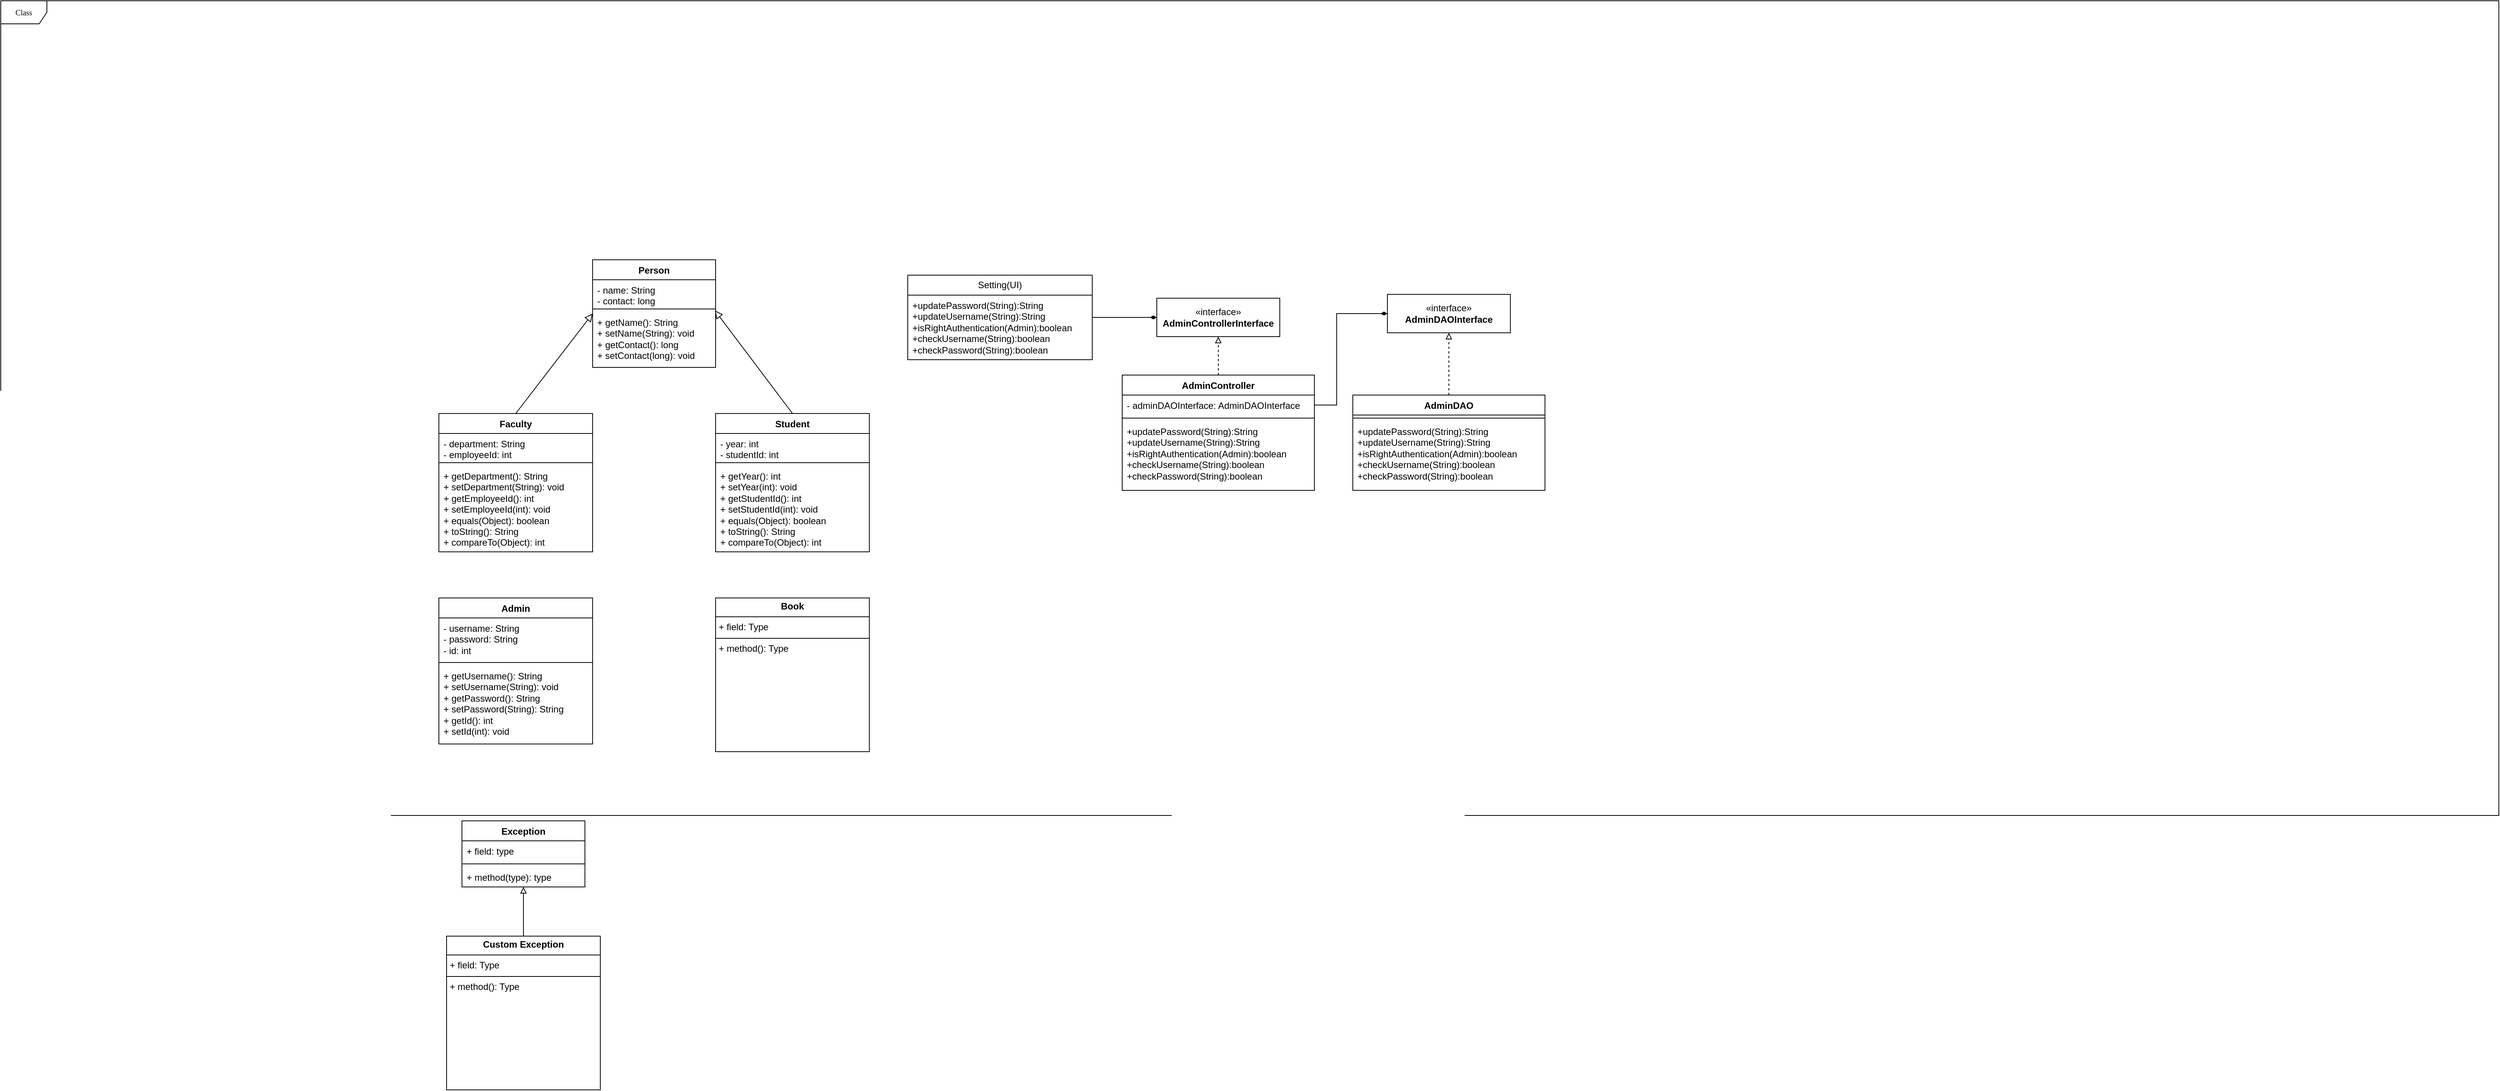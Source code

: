 <mxfile version="24.7.7">
  <diagram name="Page-1" id="zq4o_GcmWN_uh37mNIe-">
    <mxGraphModel dx="2062" dy="1793" grid="1" gridSize="10" guides="1" tooltips="1" connect="1" arrows="1" fold="1" page="1" pageScale="1" pageWidth="827" pageHeight="1169" math="0" shadow="0">
      <root>
        <mxCell id="0" />
        <mxCell id="1" parent="0" />
        <mxCell id="0jWEhjdDe2riqvf0Gzja-61" value="Class" style="shape=umlFrame;whiteSpace=wrap;html=1;rounded=0;shadow=0;comic=0;labelBackgroundColor=none;strokeWidth=1;fontFamily=Verdana;fontSize=10;align=center;" parent="1" vertex="1">
          <mxGeometry x="-530" y="-297" width="3250" height="1060" as="geometry" />
        </mxCell>
        <mxCell id="0jWEhjdDe2riqvf0Gzja-62" value="Person" style="swimlane;fontStyle=1;align=center;verticalAlign=top;childLayout=stackLayout;horizontal=1;startSize=26;horizontalStack=0;resizeParent=1;resizeParentMax=0;resizeLast=0;collapsible=1;marginBottom=0;whiteSpace=wrap;html=1;" parent="1" vertex="1">
          <mxGeometry x="240" y="40" width="160" height="140" as="geometry" />
        </mxCell>
        <mxCell id="0jWEhjdDe2riqvf0Gzja-63" value="- name: String&lt;div&gt;- contact: long&lt;/div&gt;" style="text;strokeColor=none;fillColor=none;align=left;verticalAlign=top;spacingLeft=4;spacingRight=4;overflow=hidden;rotatable=0;points=[[0,0.5],[1,0.5]];portConstraint=eastwest;whiteSpace=wrap;html=1;" parent="0jWEhjdDe2riqvf0Gzja-62" vertex="1">
          <mxGeometry y="26" width="160" height="34" as="geometry" />
        </mxCell>
        <mxCell id="0jWEhjdDe2riqvf0Gzja-64" value="" style="line;strokeWidth=1;fillColor=none;align=left;verticalAlign=middle;spacingTop=-1;spacingLeft=3;spacingRight=3;rotatable=0;labelPosition=right;points=[];portConstraint=eastwest;strokeColor=inherit;" parent="0jWEhjdDe2riqvf0Gzja-62" vertex="1">
          <mxGeometry y="60" width="160" height="8" as="geometry" />
        </mxCell>
        <mxCell id="0jWEhjdDe2riqvf0Gzja-65" value="+ getName(): String&lt;div&gt;+ setName(String): void&lt;/div&gt;&lt;div&gt;+ getContact(): long&lt;/div&gt;&lt;div&gt;+ setContact(long): void&lt;/div&gt;" style="text;strokeColor=none;fillColor=none;align=left;verticalAlign=top;spacingLeft=4;spacingRight=4;overflow=hidden;rotatable=0;points=[[0,0.5],[1,0.5]];portConstraint=eastwest;whiteSpace=wrap;html=1;" parent="0jWEhjdDe2riqvf0Gzja-62" vertex="1">
          <mxGeometry y="68" width="160" height="72" as="geometry" />
        </mxCell>
        <mxCell id="0jWEhjdDe2riqvf0Gzja-66" value="Faculty" style="swimlane;fontStyle=1;align=center;verticalAlign=top;childLayout=stackLayout;horizontal=1;startSize=26;horizontalStack=0;resizeParent=1;resizeParentMax=0;resizeLast=0;collapsible=1;marginBottom=0;whiteSpace=wrap;html=1;" parent="1" vertex="1">
          <mxGeometry x="40" y="240" width="200" height="180" as="geometry" />
        </mxCell>
        <mxCell id="0jWEhjdDe2riqvf0Gzja-67" value="- department: String&lt;div&gt;- employeeId: int&lt;/div&gt;" style="text;strokeColor=none;fillColor=none;align=left;verticalAlign=top;spacingLeft=4;spacingRight=4;overflow=hidden;rotatable=0;points=[[0,0.5],[1,0.5]];portConstraint=eastwest;whiteSpace=wrap;html=1;" parent="0jWEhjdDe2riqvf0Gzja-66" vertex="1">
          <mxGeometry y="26" width="200" height="34" as="geometry" />
        </mxCell>
        <mxCell id="0jWEhjdDe2riqvf0Gzja-68" value="" style="line;strokeWidth=1;fillColor=none;align=left;verticalAlign=middle;spacingTop=-1;spacingLeft=3;spacingRight=3;rotatable=0;labelPosition=right;points=[];portConstraint=eastwest;strokeColor=inherit;" parent="0jWEhjdDe2riqvf0Gzja-66" vertex="1">
          <mxGeometry y="60" width="200" height="8" as="geometry" />
        </mxCell>
        <mxCell id="0jWEhjdDe2riqvf0Gzja-69" value="+ getDepartment(): String&lt;div&gt;+ setDepartment(String): void&lt;/div&gt;&lt;div&gt;+ getEmployeeId(): int&lt;/div&gt;&lt;div&gt;+ setEmployeeId(int): void&lt;/div&gt;&lt;div&gt;+ equals(Object): boolean&lt;/div&gt;&lt;div&gt;+ toString(): String&lt;/div&gt;&lt;div&gt;+ compareTo(Object): int&lt;/div&gt;" style="text;strokeColor=none;fillColor=none;align=left;verticalAlign=top;spacingLeft=4;spacingRight=4;overflow=hidden;rotatable=0;points=[[0,0.5],[1,0.5]];portConstraint=eastwest;whiteSpace=wrap;html=1;" parent="0jWEhjdDe2riqvf0Gzja-66" vertex="1">
          <mxGeometry y="68" width="200" height="112" as="geometry" />
        </mxCell>
        <mxCell id="0jWEhjdDe2riqvf0Gzja-70" value="Student" style="swimlane;fontStyle=1;align=center;verticalAlign=top;childLayout=stackLayout;horizontal=1;startSize=26;horizontalStack=0;resizeParent=1;resizeParentMax=0;resizeLast=0;collapsible=1;marginBottom=0;whiteSpace=wrap;html=1;" parent="1" vertex="1">
          <mxGeometry x="400" y="240" width="200" height="180" as="geometry" />
        </mxCell>
        <mxCell id="0jWEhjdDe2riqvf0Gzja-71" value="- year: int&lt;div&gt;- studentId: int&lt;/div&gt;" style="text;strokeColor=none;fillColor=none;align=left;verticalAlign=top;spacingLeft=4;spacingRight=4;overflow=hidden;rotatable=0;points=[[0,0.5],[1,0.5]];portConstraint=eastwest;whiteSpace=wrap;html=1;" parent="0jWEhjdDe2riqvf0Gzja-70" vertex="1">
          <mxGeometry y="26" width="200" height="34" as="geometry" />
        </mxCell>
        <mxCell id="0jWEhjdDe2riqvf0Gzja-72" value="" style="line;strokeWidth=1;fillColor=none;align=left;verticalAlign=middle;spacingTop=-1;spacingLeft=3;spacingRight=3;rotatable=0;labelPosition=right;points=[];portConstraint=eastwest;strokeColor=inherit;" parent="0jWEhjdDe2riqvf0Gzja-70" vertex="1">
          <mxGeometry y="60" width="200" height="8" as="geometry" />
        </mxCell>
        <mxCell id="0jWEhjdDe2riqvf0Gzja-73" value="+ getYear(): int&lt;div&gt;+ setYear(int): void&lt;/div&gt;&lt;div&gt;+ getStudentId(): int&lt;/div&gt;&lt;div&gt;+ setStudentId(int): void&lt;/div&gt;&lt;div&gt;+ equals(Object): boolean&lt;/div&gt;&lt;div&gt;+ toString(): String&lt;/div&gt;&lt;div&gt;+ compareTo(Object): int&lt;/div&gt;" style="text;strokeColor=none;fillColor=none;align=left;verticalAlign=top;spacingLeft=4;spacingRight=4;overflow=hidden;rotatable=0;points=[[0,0.5],[1,0.5]];portConstraint=eastwest;whiteSpace=wrap;html=1;" parent="0jWEhjdDe2riqvf0Gzja-70" vertex="1">
          <mxGeometry y="68" width="200" height="112" as="geometry" />
        </mxCell>
        <mxCell id="0jWEhjdDe2riqvf0Gzja-74" value="" style="endArrow=block;html=1;rounded=0;align=center;verticalAlign=bottom;endFill=0;labelBackgroundColor=none;endSize=8;exitX=0.5;exitY=0;exitDx=0;exitDy=0;entryX=0;entryY=0.5;entryDx=0;entryDy=0;" parent="1" source="0jWEhjdDe2riqvf0Gzja-66" target="0jWEhjdDe2riqvf0Gzja-62" edge="1">
          <mxGeometry relative="1" as="geometry">
            <mxPoint x="220" y="330" as="sourcePoint" />
            <mxPoint x="360" y="130" as="targetPoint" />
          </mxGeometry>
        </mxCell>
        <mxCell id="0jWEhjdDe2riqvf0Gzja-75" value="" style="endArrow=block;html=1;rounded=0;align=center;verticalAlign=bottom;endFill=0;labelBackgroundColor=none;endSize=8;exitX=0.5;exitY=0;exitDx=0;exitDy=0;entryX=0.994;entryY=1.176;entryDx=0;entryDy=0;entryPerimeter=0;" parent="1" source="0jWEhjdDe2riqvf0Gzja-70" target="0jWEhjdDe2riqvf0Gzja-63" edge="1">
          <mxGeometry relative="1" as="geometry">
            <mxPoint x="380" y="400" as="sourcePoint" />
            <mxPoint x="430" y="220" as="targetPoint" />
          </mxGeometry>
        </mxCell>
        <mxCell id="0jWEhjdDe2riqvf0Gzja-76" value="Admin" style="swimlane;fontStyle=1;align=center;verticalAlign=top;childLayout=stackLayout;horizontal=1;startSize=26;horizontalStack=0;resizeParent=1;resizeParentMax=0;resizeLast=0;collapsible=1;marginBottom=0;whiteSpace=wrap;html=1;" parent="1" vertex="1">
          <mxGeometry x="40" y="480" width="200" height="190" as="geometry" />
        </mxCell>
        <mxCell id="0jWEhjdDe2riqvf0Gzja-77" value="- username: String&lt;div&gt;- password: String&lt;/div&gt;&lt;div&gt;- id: int&lt;/div&gt;" style="text;strokeColor=none;fillColor=none;align=left;verticalAlign=top;spacingLeft=4;spacingRight=4;overflow=hidden;rotatable=0;points=[[0,0.5],[1,0.5]];portConstraint=eastwest;whiteSpace=wrap;html=1;" parent="0jWEhjdDe2riqvf0Gzja-76" vertex="1">
          <mxGeometry y="26" width="200" height="54" as="geometry" />
        </mxCell>
        <mxCell id="0jWEhjdDe2riqvf0Gzja-78" value="" style="line;strokeWidth=1;fillColor=none;align=left;verticalAlign=middle;spacingTop=-1;spacingLeft=3;spacingRight=3;rotatable=0;labelPosition=right;points=[];portConstraint=eastwest;strokeColor=inherit;" parent="0jWEhjdDe2riqvf0Gzja-76" vertex="1">
          <mxGeometry y="80" width="200" height="8" as="geometry" />
        </mxCell>
        <mxCell id="0jWEhjdDe2riqvf0Gzja-79" value="+ getUsername(): String&lt;div&gt;+ setUsername(String): void&lt;/div&gt;&lt;div&gt;+ getPassword(): String&lt;/div&gt;&lt;div&gt;+ setPassword(String): String&lt;/div&gt;&lt;div&gt;+ getId(): int&lt;/div&gt;&lt;div&gt;+ setId(int): void&lt;/div&gt;" style="text;strokeColor=none;fillColor=none;align=left;verticalAlign=top;spacingLeft=4;spacingRight=4;overflow=hidden;rotatable=0;points=[[0,0.5],[1,0.5]];portConstraint=eastwest;whiteSpace=wrap;html=1;" parent="0jWEhjdDe2riqvf0Gzja-76" vertex="1">
          <mxGeometry y="88" width="200" height="102" as="geometry" />
        </mxCell>
        <mxCell id="0jWEhjdDe2riqvf0Gzja-80" value="&lt;p style=&quot;margin:0px;margin-top:4px;text-align:center;&quot;&gt;&lt;b&gt;Book&lt;/b&gt;&lt;/p&gt;&lt;hr size=&quot;1&quot; style=&quot;border-style:solid;&quot;&gt;&lt;p style=&quot;margin:0px;margin-left:4px;&quot;&gt;+ field: Type&lt;/p&gt;&lt;hr size=&quot;1&quot; style=&quot;border-style:solid;&quot;&gt;&lt;p style=&quot;margin:0px;margin-left:4px;&quot;&gt;+ method(): Type&lt;/p&gt;" style="verticalAlign=top;align=left;overflow=fill;html=1;whiteSpace=wrap;" parent="1" vertex="1">
          <mxGeometry x="400" y="480" width="200" height="200" as="geometry" />
        </mxCell>
        <mxCell id="0jWEhjdDe2riqvf0Gzja-81" value="«interface»&lt;br&gt;&lt;b&gt;AdminControllerInterface&lt;/b&gt;" style="html=1;whiteSpace=wrap;" parent="1" vertex="1">
          <mxGeometry x="974" y="90" width="160" height="50" as="geometry" />
        </mxCell>
        <mxCell id="0jWEhjdDe2riqvf0Gzja-86" value="" style="edgeStyle=orthogonalEdgeStyle;rounded=0;orthogonalLoop=1;jettySize=auto;html=1;dashed=1;endArrow=block;endFill=0;" parent="1" source="0jWEhjdDe2riqvf0Gzja-82" target="0jWEhjdDe2riqvf0Gzja-81" edge="1">
          <mxGeometry relative="1" as="geometry" />
        </mxCell>
        <mxCell id="0jWEhjdDe2riqvf0Gzja-82" value="AdminController" style="swimlane;fontStyle=1;align=center;verticalAlign=top;childLayout=stackLayout;horizontal=1;startSize=26;horizontalStack=0;resizeParent=1;resizeParentMax=0;resizeLast=0;collapsible=1;marginBottom=0;whiteSpace=wrap;html=1;" parent="1" vertex="1">
          <mxGeometry x="929" y="190" width="250" height="150" as="geometry" />
        </mxCell>
        <mxCell id="0jWEhjdDe2riqvf0Gzja-83" value="- adminDAOInterface: AdminDAOInterface" style="text;strokeColor=none;fillColor=none;align=left;verticalAlign=top;spacingLeft=4;spacingRight=4;overflow=hidden;rotatable=0;points=[[0,0.5],[1,0.5]];portConstraint=eastwest;whiteSpace=wrap;html=1;" parent="0jWEhjdDe2riqvf0Gzja-82" vertex="1">
          <mxGeometry y="26" width="250" height="26" as="geometry" />
        </mxCell>
        <mxCell id="0jWEhjdDe2riqvf0Gzja-84" value="" style="line;strokeWidth=1;fillColor=none;align=left;verticalAlign=middle;spacingTop=-1;spacingLeft=3;spacingRight=3;rotatable=0;labelPosition=right;points=[];portConstraint=eastwest;strokeColor=inherit;" parent="0jWEhjdDe2riqvf0Gzja-82" vertex="1">
          <mxGeometry y="52" width="250" height="8" as="geometry" />
        </mxCell>
        <mxCell id="0jWEhjdDe2riqvf0Gzja-85" value="+updatePassword(String):String&lt;div&gt;+updateUsername(String):String&lt;/div&gt;&lt;div&gt;+isRightAuthentication(Admin):boolean&lt;/div&gt;&lt;div&gt;+checkUsername(String):boolean&lt;/div&gt;&lt;div&gt;+checkPassword(String):boolean&lt;/div&gt;" style="text;strokeColor=none;fillColor=none;align=left;verticalAlign=top;spacingLeft=4;spacingRight=4;overflow=hidden;rotatable=0;points=[[0,0.5],[1,0.5]];portConstraint=eastwest;whiteSpace=wrap;html=1;" parent="0jWEhjdDe2riqvf0Gzja-82" vertex="1">
          <mxGeometry y="60" width="250" height="90" as="geometry" />
        </mxCell>
        <mxCell id="0jWEhjdDe2riqvf0Gzja-90" value="«interface»&lt;br&gt;&lt;b&gt;AdminDAOInterface&lt;/b&gt;" style="html=1;whiteSpace=wrap;" parent="1" vertex="1">
          <mxGeometry x="1274" y="85" width="160" height="50" as="geometry" />
        </mxCell>
        <mxCell id="0jWEhjdDe2riqvf0Gzja-95" value="" style="edgeStyle=orthogonalEdgeStyle;rounded=0;orthogonalLoop=1;jettySize=auto;html=1;endArrow=block;endFill=0;dashed=1;" parent="1" source="0jWEhjdDe2riqvf0Gzja-91" target="0jWEhjdDe2riqvf0Gzja-90" edge="1">
          <mxGeometry relative="1" as="geometry" />
        </mxCell>
        <mxCell id="0jWEhjdDe2riqvf0Gzja-91" value="AdminDAO" style="swimlane;fontStyle=1;align=center;verticalAlign=top;childLayout=stackLayout;horizontal=1;startSize=26;horizontalStack=0;resizeParent=1;resizeParentMax=0;resizeLast=0;collapsible=1;marginBottom=0;whiteSpace=wrap;html=1;" parent="1" vertex="1">
          <mxGeometry x="1229" y="216" width="250" height="124" as="geometry" />
        </mxCell>
        <mxCell id="0jWEhjdDe2riqvf0Gzja-93" value="" style="line;strokeWidth=1;fillColor=none;align=left;verticalAlign=middle;spacingTop=-1;spacingLeft=3;spacingRight=3;rotatable=0;labelPosition=right;points=[];portConstraint=eastwest;strokeColor=inherit;" parent="0jWEhjdDe2riqvf0Gzja-91" vertex="1">
          <mxGeometry y="26" width="250" height="8" as="geometry" />
        </mxCell>
        <mxCell id="0jWEhjdDe2riqvf0Gzja-94" value="+updatePassword(String):String&lt;div&gt;+updateUsername(String):String&lt;/div&gt;&lt;div&gt;+isRightAuthentication(Admin):boolean&lt;/div&gt;&lt;div&gt;+checkUsername(String):boolean&lt;/div&gt;&lt;div&gt;+checkPassword(String):boolean&lt;/div&gt;" style="text;strokeColor=none;fillColor=none;align=left;verticalAlign=top;spacingLeft=4;spacingRight=4;overflow=hidden;rotatable=0;points=[[0,0.5],[1,0.5]];portConstraint=eastwest;whiteSpace=wrap;html=1;" parent="0jWEhjdDe2riqvf0Gzja-91" vertex="1">
          <mxGeometry y="34" width="250" height="90" as="geometry" />
        </mxCell>
        <mxCell id="0jWEhjdDe2riqvf0Gzja-97" style="edgeStyle=orthogonalEdgeStyle;rounded=0;orthogonalLoop=1;jettySize=auto;html=1;entryX=0;entryY=0.5;entryDx=0;entryDy=0;endArrow=diamondThin;endFill=1;" parent="1" source="0jWEhjdDe2riqvf0Gzja-83" target="0jWEhjdDe2riqvf0Gzja-90" edge="1">
          <mxGeometry relative="1" as="geometry">
            <Array as="points">
              <mxPoint x="1208" y="229" />
              <mxPoint x="1208" y="110" />
            </Array>
          </mxGeometry>
        </mxCell>
        <mxCell id="0jWEhjdDe2riqvf0Gzja-98" value="Setting(UI)" style="swimlane;fontStyle=0;childLayout=stackLayout;horizontal=1;startSize=26;fillColor=none;horizontalStack=0;resizeParent=1;resizeParentMax=0;resizeLast=0;collapsible=1;marginBottom=0;whiteSpace=wrap;html=1;" parent="1" vertex="1">
          <mxGeometry x="650" y="60" width="240" height="110" as="geometry" />
        </mxCell>
        <mxCell id="0jWEhjdDe2riqvf0Gzja-100" value="+updatePassword(String):String&lt;div&gt;+updateUsername(String):String&lt;/div&gt;&lt;div&gt;+isRightAuthentication(Admin):boolean&lt;/div&gt;&lt;div&gt;+checkUsername(String):boolean&lt;/div&gt;&lt;div&gt;+checkPassword(String):boolean&lt;/div&gt;" style="text;strokeColor=none;fillColor=none;align=left;verticalAlign=top;spacingLeft=4;spacingRight=4;overflow=hidden;rotatable=0;points=[[0,0.5],[1,0.5]];portConstraint=eastwest;whiteSpace=wrap;html=1;" parent="0jWEhjdDe2riqvf0Gzja-98" vertex="1">
          <mxGeometry y="26" width="240" height="84" as="geometry" />
        </mxCell>
        <mxCell id="0jWEhjdDe2riqvf0Gzja-102" style="edgeStyle=orthogonalEdgeStyle;rounded=0;orthogonalLoop=1;jettySize=auto;html=1;entryX=0;entryY=0.5;entryDx=0;entryDy=0;exitX=1;exitY=0.5;exitDx=0;exitDy=0;endArrow=diamondThin;endFill=1;" parent="1" source="0jWEhjdDe2riqvf0Gzja-98" target="0jWEhjdDe2riqvf0Gzja-81" edge="1">
          <mxGeometry relative="1" as="geometry" />
        </mxCell>
        <mxCell id="0jWEhjdDe2riqvf0Gzja-110" style="edgeStyle=orthogonalEdgeStyle;rounded=0;orthogonalLoop=1;jettySize=auto;html=1;endArrow=block;endFill=0;" parent="1" source="0jWEhjdDe2riqvf0Gzja-103" target="0jWEhjdDe2riqvf0Gzja-105" edge="1">
          <mxGeometry relative="1" as="geometry" />
        </mxCell>
        <mxCell id="0jWEhjdDe2riqvf0Gzja-103" value="&lt;p style=&quot;margin:0px;margin-top:4px;text-align:center;&quot;&gt;&lt;b&gt;Custom Exception&lt;/b&gt;&lt;/p&gt;&lt;hr size=&quot;1&quot; style=&quot;border-style:solid;&quot;&gt;&lt;p style=&quot;margin:0px;margin-left:4px;&quot;&gt;+ field: Type&lt;/p&gt;&lt;hr size=&quot;1&quot; style=&quot;border-style:solid;&quot;&gt;&lt;p style=&quot;margin:0px;margin-left:4px;&quot;&gt;+ method(): Type&lt;/p&gt;" style="verticalAlign=top;align=left;overflow=fill;html=1;whiteSpace=wrap;" parent="1" vertex="1">
          <mxGeometry x="50" y="920" width="200" height="200" as="geometry" />
        </mxCell>
        <mxCell id="0jWEhjdDe2riqvf0Gzja-105" value="Exception" style="swimlane;fontStyle=1;align=center;verticalAlign=top;childLayout=stackLayout;horizontal=1;startSize=26;horizontalStack=0;resizeParent=1;resizeParentMax=0;resizeLast=0;collapsible=1;marginBottom=0;whiteSpace=wrap;html=1;" parent="1" vertex="1">
          <mxGeometry x="70" y="770" width="160" height="86" as="geometry" />
        </mxCell>
        <mxCell id="0jWEhjdDe2riqvf0Gzja-106" value="+ field: type" style="text;strokeColor=none;fillColor=none;align=left;verticalAlign=top;spacingLeft=4;spacingRight=4;overflow=hidden;rotatable=0;points=[[0,0.5],[1,0.5]];portConstraint=eastwest;whiteSpace=wrap;html=1;" parent="0jWEhjdDe2riqvf0Gzja-105" vertex="1">
          <mxGeometry y="26" width="160" height="26" as="geometry" />
        </mxCell>
        <mxCell id="0jWEhjdDe2riqvf0Gzja-107" value="" style="line;strokeWidth=1;fillColor=none;align=left;verticalAlign=middle;spacingTop=-1;spacingLeft=3;spacingRight=3;rotatable=0;labelPosition=right;points=[];portConstraint=eastwest;strokeColor=inherit;" parent="0jWEhjdDe2riqvf0Gzja-105" vertex="1">
          <mxGeometry y="52" width="160" height="8" as="geometry" />
        </mxCell>
        <mxCell id="0jWEhjdDe2riqvf0Gzja-108" value="+ method(type): type" style="text;strokeColor=none;fillColor=none;align=left;verticalAlign=top;spacingLeft=4;spacingRight=4;overflow=hidden;rotatable=0;points=[[0,0.5],[1,0.5]];portConstraint=eastwest;whiteSpace=wrap;html=1;" parent="0jWEhjdDe2riqvf0Gzja-105" vertex="1">
          <mxGeometry y="60" width="160" height="26" as="geometry" />
        </mxCell>
      </root>
    </mxGraphModel>
  </diagram>
</mxfile>

